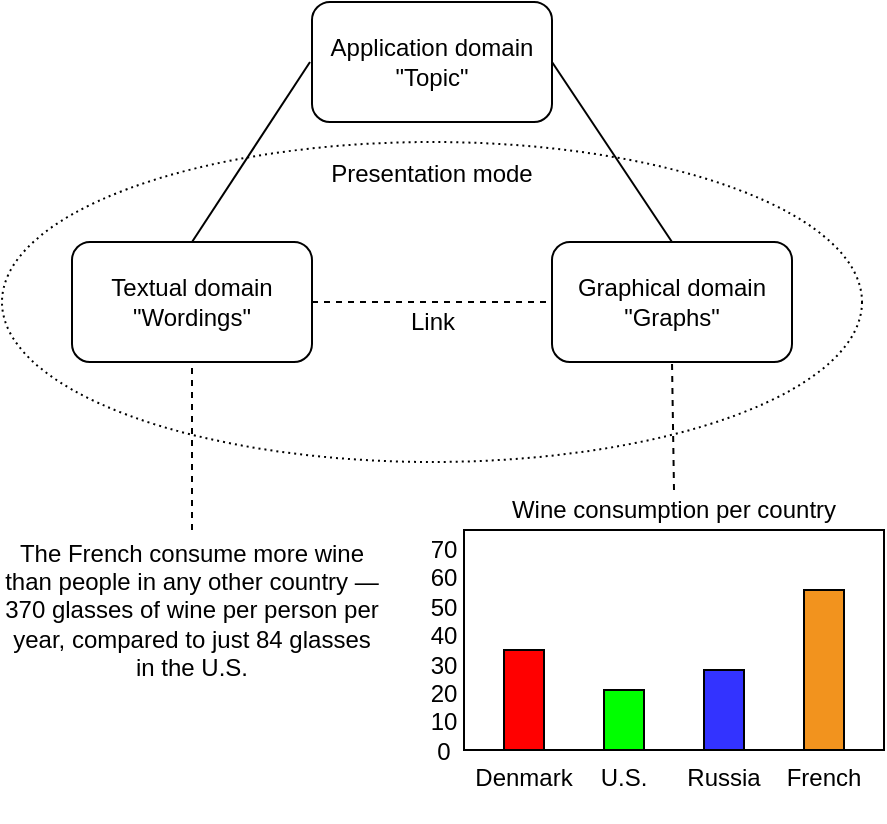<mxfile version="10.5.9" type="github"><diagram id="jIxzUl8F8BRdpJriAKRt" name="Page-1"><mxGraphModel dx="1158" dy="765" grid="1" gridSize="10" guides="1" tooltips="1" connect="1" arrows="1" fold="1" page="1" pageScale="1" pageWidth="850" pageHeight="1100" math="0" shadow="0"><root><mxCell id="0"/><mxCell id="1" parent="0"/><mxCell id="pShi1YXNoMK506hllMP5-11" value="" style="rounded=0;whiteSpace=wrap;html=1;" vertex="1" parent="1"><mxGeometry x="436" y="344" width="210" height="110" as="geometry"/></mxCell><mxCell id="LyO5ZQ75smVYOzc_t2Nj-2" value="Presentation mode&lt;br&gt;&lt;br&gt;&lt;br&gt;&lt;br&gt;&lt;br&gt;&lt;br&gt;&lt;br&gt;&lt;br&gt;&lt;br&gt;&lt;br&gt;" style="ellipse;whiteSpace=wrap;html=1;shadow=0;dashed=1;dashPattern=1 2;" parent="1" vertex="1"><mxGeometry x="205" y="150" width="430" height="160" as="geometry"/></mxCell><mxCell id="SnRVvZCm4CruMzg05w32-2" value="Application domain&lt;br&gt;&quot;Topic&quot;&lt;br&gt;" style="rounded=1;whiteSpace=wrap;html=1;" parent="1" vertex="1"><mxGeometry x="360" y="80" width="120" height="60" as="geometry"/></mxCell><mxCell id="SnRVvZCm4CruMzg05w32-3" value="Graphical domain&lt;br&gt;&quot;Graphs&quot;&lt;br&gt;" style="rounded=1;whiteSpace=wrap;html=1;" parent="1" vertex="1"><mxGeometry x="480" y="200" width="120" height="60" as="geometry"/></mxCell><mxCell id="SnRVvZCm4CruMzg05w32-4" value="Textual domain&lt;br&gt;&quot;Wordings&quot;&lt;br&gt;" style="rounded=1;whiteSpace=wrap;html=1;" parent="1" vertex="1"><mxGeometry x="240" y="200" width="120" height="60" as="geometry"/></mxCell><mxCell id="SnRVvZCm4CruMzg05w32-9" value="" style="endArrow=none;html=1;entryX=0.5;entryY=0;entryDx=0;entryDy=0;endFill=0;" parent="1" target="SnRVvZCm4CruMzg05w32-4" edge="1"><mxGeometry width="50" height="50" relative="1" as="geometry"><mxPoint x="359" y="110" as="sourcePoint"/><mxPoint x="250" y="440" as="targetPoint"/></mxGeometry></mxCell><mxCell id="SnRVvZCm4CruMzg05w32-10" value="" style="endArrow=none;html=1;exitX=1;exitY=0.5;exitDx=0;exitDy=0;entryX=0.5;entryY=0;entryDx=0;entryDy=0;endFill=0;" parent="1" source="SnRVvZCm4CruMzg05w32-2" target="SnRVvZCm4CruMzg05w32-3" edge="1"><mxGeometry width="50" height="50" relative="1" as="geometry"><mxPoint x="200" y="490" as="sourcePoint"/><mxPoint x="250" y="440" as="targetPoint"/></mxGeometry></mxCell><mxCell id="SnRVvZCm4CruMzg05w32-22" value="" style="endArrow=none;html=1;exitX=1;exitY=0.5;exitDx=0;exitDy=0;entryX=0;entryY=0.5;entryDx=0;entryDy=0;dashed=1;endFill=0;" parent="1" source="SnRVvZCm4CruMzg05w32-4" target="SnRVvZCm4CruMzg05w32-3" edge="1"><mxGeometry width="50" height="50" relative="1" as="geometry"><mxPoint x="150" y="490" as="sourcePoint"/><mxPoint x="200" y="440" as="targetPoint"/></mxGeometry></mxCell><mxCell id="SnRVvZCm4CruMzg05w32-23" value="Link" style="text;html=1;resizable=0;points=[];align=center;verticalAlign=middle;labelBackgroundColor=#ffffff;" parent="SnRVvZCm4CruMzg05w32-22" vertex="1" connectable="0"><mxGeometry x="-0.1" y="-3" relative="1" as="geometry"><mxPoint x="6" y="7" as="offset"/></mxGeometry></mxCell><mxCell id="pShi1YXNoMK506hllMP5-13" value="Wine consumption per country" style="text;html=1;strokeColor=none;fillColor=none;align=center;verticalAlign=middle;whiteSpace=wrap;rounded=0;rotation=0;fontStyle=0;fontColor=#000000;labelBackgroundColor=none;labelBorderColor=none;" vertex="1" parent="1"><mxGeometry x="457" y="324" width="168" height="20" as="geometry"/></mxCell><mxCell id="pShi1YXNoMK506hllMP5-16" value="French&lt;br&gt;&lt;br&gt;" style="rounded=0;whiteSpace=wrap;html=1;shadow=0;fillColor=#F2931E;strokeColor=#000000;verticalAlign=top;horizontal=1;labelPosition=center;verticalLabelPosition=bottom;align=center;" vertex="1" parent="1"><mxGeometry x="606" y="374" width="20" height="80" as="geometry"/></mxCell><mxCell id="pShi1YXNoMK506hllMP5-17" value="U.S.&lt;br&gt;&lt;br&gt;" style="rounded=0;whiteSpace=wrap;html=1;shadow=0;fillColor=#00FF00;strokeColor=#000000;verticalAlign=top;horizontal=1;labelPosition=center;verticalLabelPosition=bottom;align=center;" vertex="1" parent="1"><mxGeometry x="506" y="424" width="20" height="30" as="geometry"/></mxCell><mxCell id="pShi1YXNoMK506hllMP5-18" value="Denmark&lt;br&gt;" style="rounded=0;whiteSpace=wrap;html=1;shadow=0;fillColor=#FF0000;strokeColor=#000000;verticalAlign=top;horizontal=1;labelPosition=center;verticalLabelPosition=bottom;align=center;" vertex="1" parent="1"><mxGeometry x="456" y="404" width="20" height="50" as="geometry"/></mxCell><mxCell id="pShi1YXNoMK506hllMP5-19" value="Russia&lt;br&gt;" style="rounded=0;whiteSpace=wrap;html=1;shadow=0;fillColor=#3333FF;strokeColor=#000000;verticalAlign=top;horizontal=1;labelPosition=center;verticalLabelPosition=bottom;align=center;" vertex="1" parent="1"><mxGeometry x="556" y="414" width="20" height="40" as="geometry"/></mxCell><mxCell id="pShi1YXNoMK506hllMP5-23" value="70 60 50 40 30 20 10 0&lt;br&gt;" style="text;html=1;strokeColor=none;fillColor=none;align=center;verticalAlign=middle;whiteSpace=wrap;rounded=0;rotation=90;horizontal=0;flipV=0;flipH=0;direction=east;" vertex="1" parent="1"><mxGeometry x="366" y="394" width="120" height="20" as="geometry"/></mxCell><mxCell id="pShi1YXNoMK506hllMP5-25" value="" style="endArrow=none;dashed=1;html=1;fontColor=#000000;entryX=0.5;entryY=1;entryDx=0;entryDy=0;exitX=0.5;exitY=0;exitDx=0;exitDy=0;" edge="1" parent="1" source="pShi1YXNoMK506hllMP5-13" target="SnRVvZCm4CruMzg05w32-3"><mxGeometry width="50" height="50" relative="1" as="geometry"><mxPoint x="210" y="560" as="sourcePoint"/><mxPoint x="260" y="510" as="targetPoint"/></mxGeometry></mxCell><mxCell id="pShi1YXNoMK506hllMP5-27" value="The French consume more wine than people in any other country — 370 glasses of wine per person per year, compared to just 84 glasses in the U.S." style="text;html=1;strokeColor=none;fillColor=none;align=center;verticalAlign=middle;whiteSpace=wrap;rounded=0;shadow=0;labelBackgroundColor=none;fontColor=#000000;" vertex="1" parent="1"><mxGeometry x="205" y="344" width="190" height="79" as="geometry"/></mxCell><mxCell id="pShi1YXNoMK506hllMP5-28" value="" style="endArrow=none;dashed=1;html=1;fontColor=#000000;entryX=0.5;entryY=1;entryDx=0;entryDy=0;exitX=0.5;exitY=0;exitDx=0;exitDy=0;" edge="1" parent="1" source="pShi1YXNoMK506hllMP5-27" target="SnRVvZCm4CruMzg05w32-4"><mxGeometry width="50" height="50" relative="1" as="geometry"><mxPoint x="150" y="560" as="sourcePoint"/><mxPoint x="200" y="510" as="targetPoint"/></mxGeometry></mxCell></root></mxGraphModel></diagram></mxfile>